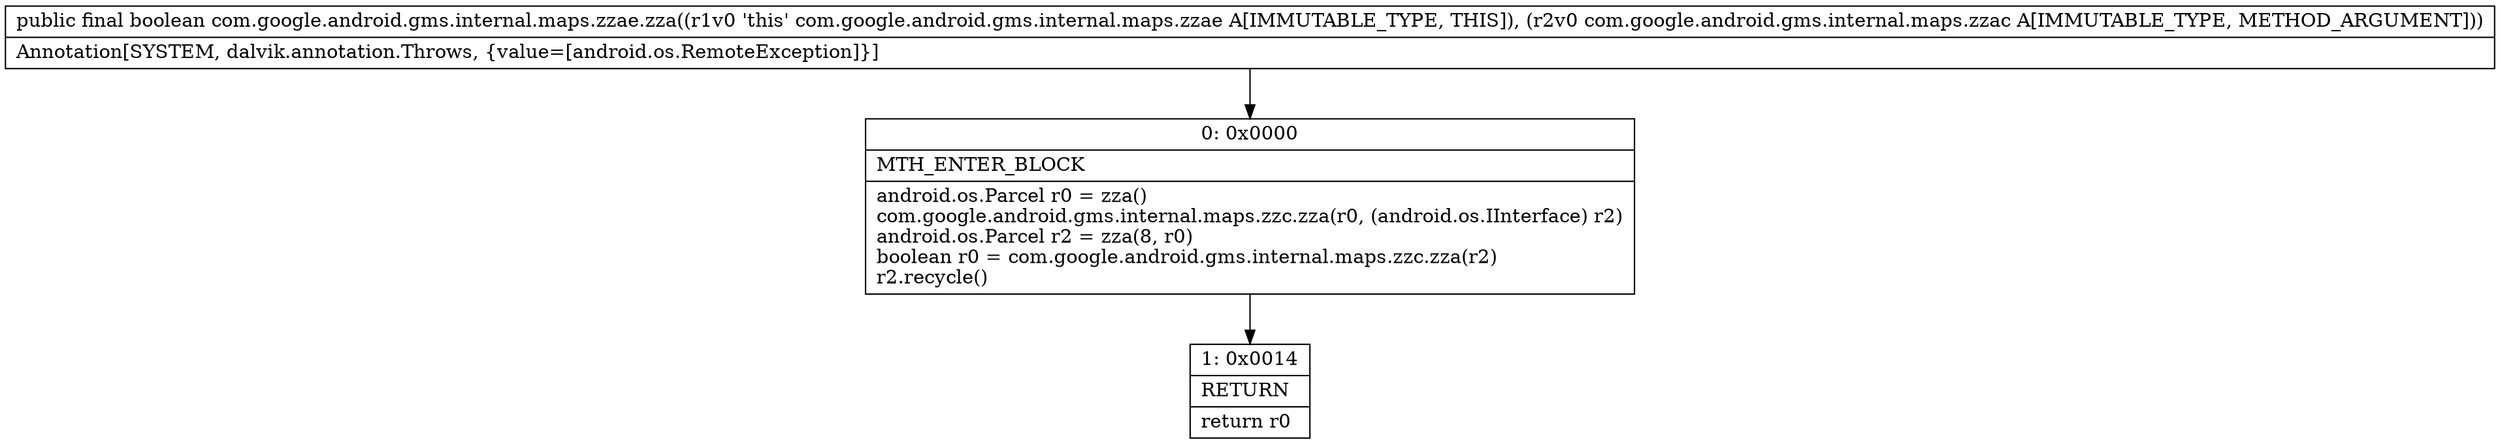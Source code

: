 digraph "CFG forcom.google.android.gms.internal.maps.zzae.zza(Lcom\/google\/android\/gms\/internal\/maps\/zzac;)Z" {
Node_0 [shape=record,label="{0\:\ 0x0000|MTH_ENTER_BLOCK\l|android.os.Parcel r0 = zza()\lcom.google.android.gms.internal.maps.zzc.zza(r0, (android.os.IInterface) r2)\landroid.os.Parcel r2 = zza(8, r0)\lboolean r0 = com.google.android.gms.internal.maps.zzc.zza(r2)\lr2.recycle()\l}"];
Node_1 [shape=record,label="{1\:\ 0x0014|RETURN\l|return r0\l}"];
MethodNode[shape=record,label="{public final boolean com.google.android.gms.internal.maps.zzae.zza((r1v0 'this' com.google.android.gms.internal.maps.zzae A[IMMUTABLE_TYPE, THIS]), (r2v0 com.google.android.gms.internal.maps.zzac A[IMMUTABLE_TYPE, METHOD_ARGUMENT]))  | Annotation[SYSTEM, dalvik.annotation.Throws, \{value=[android.os.RemoteException]\}]\l}"];
MethodNode -> Node_0;
Node_0 -> Node_1;
}

